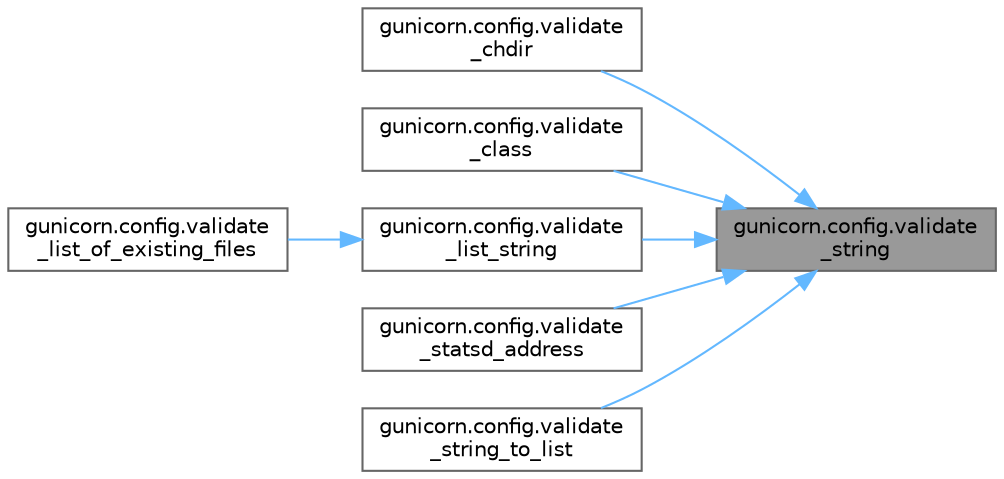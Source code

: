 digraph "gunicorn.config.validate_string"
{
 // LATEX_PDF_SIZE
  bgcolor="transparent";
  edge [fontname=Helvetica,fontsize=10,labelfontname=Helvetica,labelfontsize=10];
  node [fontname=Helvetica,fontsize=10,shape=box,height=0.2,width=0.4];
  rankdir="RL";
  Node1 [id="Node000001",label="gunicorn.config.validate\l_string",height=0.2,width=0.4,color="gray40", fillcolor="grey60", style="filled", fontcolor="black",tooltip=" "];
  Node1 -> Node2 [id="edge1_Node000001_Node000002",dir="back",color="steelblue1",style="solid",tooltip=" "];
  Node2 [id="Node000002",label="gunicorn.config.validate\l_chdir",height=0.2,width=0.4,color="grey40", fillcolor="white", style="filled",URL="$namespacegunicorn_1_1config.html#ac9cc7092f84bdc7009ca6a7ace639945",tooltip=" "];
  Node1 -> Node3 [id="edge2_Node000001_Node000003",dir="back",color="steelblue1",style="solid",tooltip=" "];
  Node3 [id="Node000003",label="gunicorn.config.validate\l_class",height=0.2,width=0.4,color="grey40", fillcolor="white", style="filled",URL="$namespacegunicorn_1_1config.html#a65a51169099f74c2cac6ccd1e393eaf8",tooltip=" "];
  Node1 -> Node4 [id="edge3_Node000001_Node000004",dir="back",color="steelblue1",style="solid",tooltip=" "];
  Node4 [id="Node000004",label="gunicorn.config.validate\l_list_string",height=0.2,width=0.4,color="grey40", fillcolor="white", style="filled",URL="$namespacegunicorn_1_1config.html#ab53d35a5cf9933b2149d5de61395ae0f",tooltip=" "];
  Node4 -> Node5 [id="edge4_Node000004_Node000005",dir="back",color="steelblue1",style="solid",tooltip=" "];
  Node5 [id="Node000005",label="gunicorn.config.validate\l_list_of_existing_files",height=0.2,width=0.4,color="grey40", fillcolor="white", style="filled",URL="$namespacegunicorn_1_1config.html#ad53cc40f1a92548b6754899b685ebaf8",tooltip=" "];
  Node1 -> Node6 [id="edge5_Node000001_Node000006",dir="back",color="steelblue1",style="solid",tooltip=" "];
  Node6 [id="Node000006",label="gunicorn.config.validate\l_statsd_address",height=0.2,width=0.4,color="grey40", fillcolor="white", style="filled",URL="$namespacegunicorn_1_1config.html#a74a453e3ecafaf5f98cda000505ace0e",tooltip=" "];
  Node1 -> Node7 [id="edge6_Node000001_Node000007",dir="back",color="steelblue1",style="solid",tooltip=" "];
  Node7 [id="Node000007",label="gunicorn.config.validate\l_string_to_list",height=0.2,width=0.4,color="grey40", fillcolor="white", style="filled",URL="$namespacegunicorn_1_1config.html#ac693d4adf60f3d18d42676377624a95b",tooltip=" "];
}
